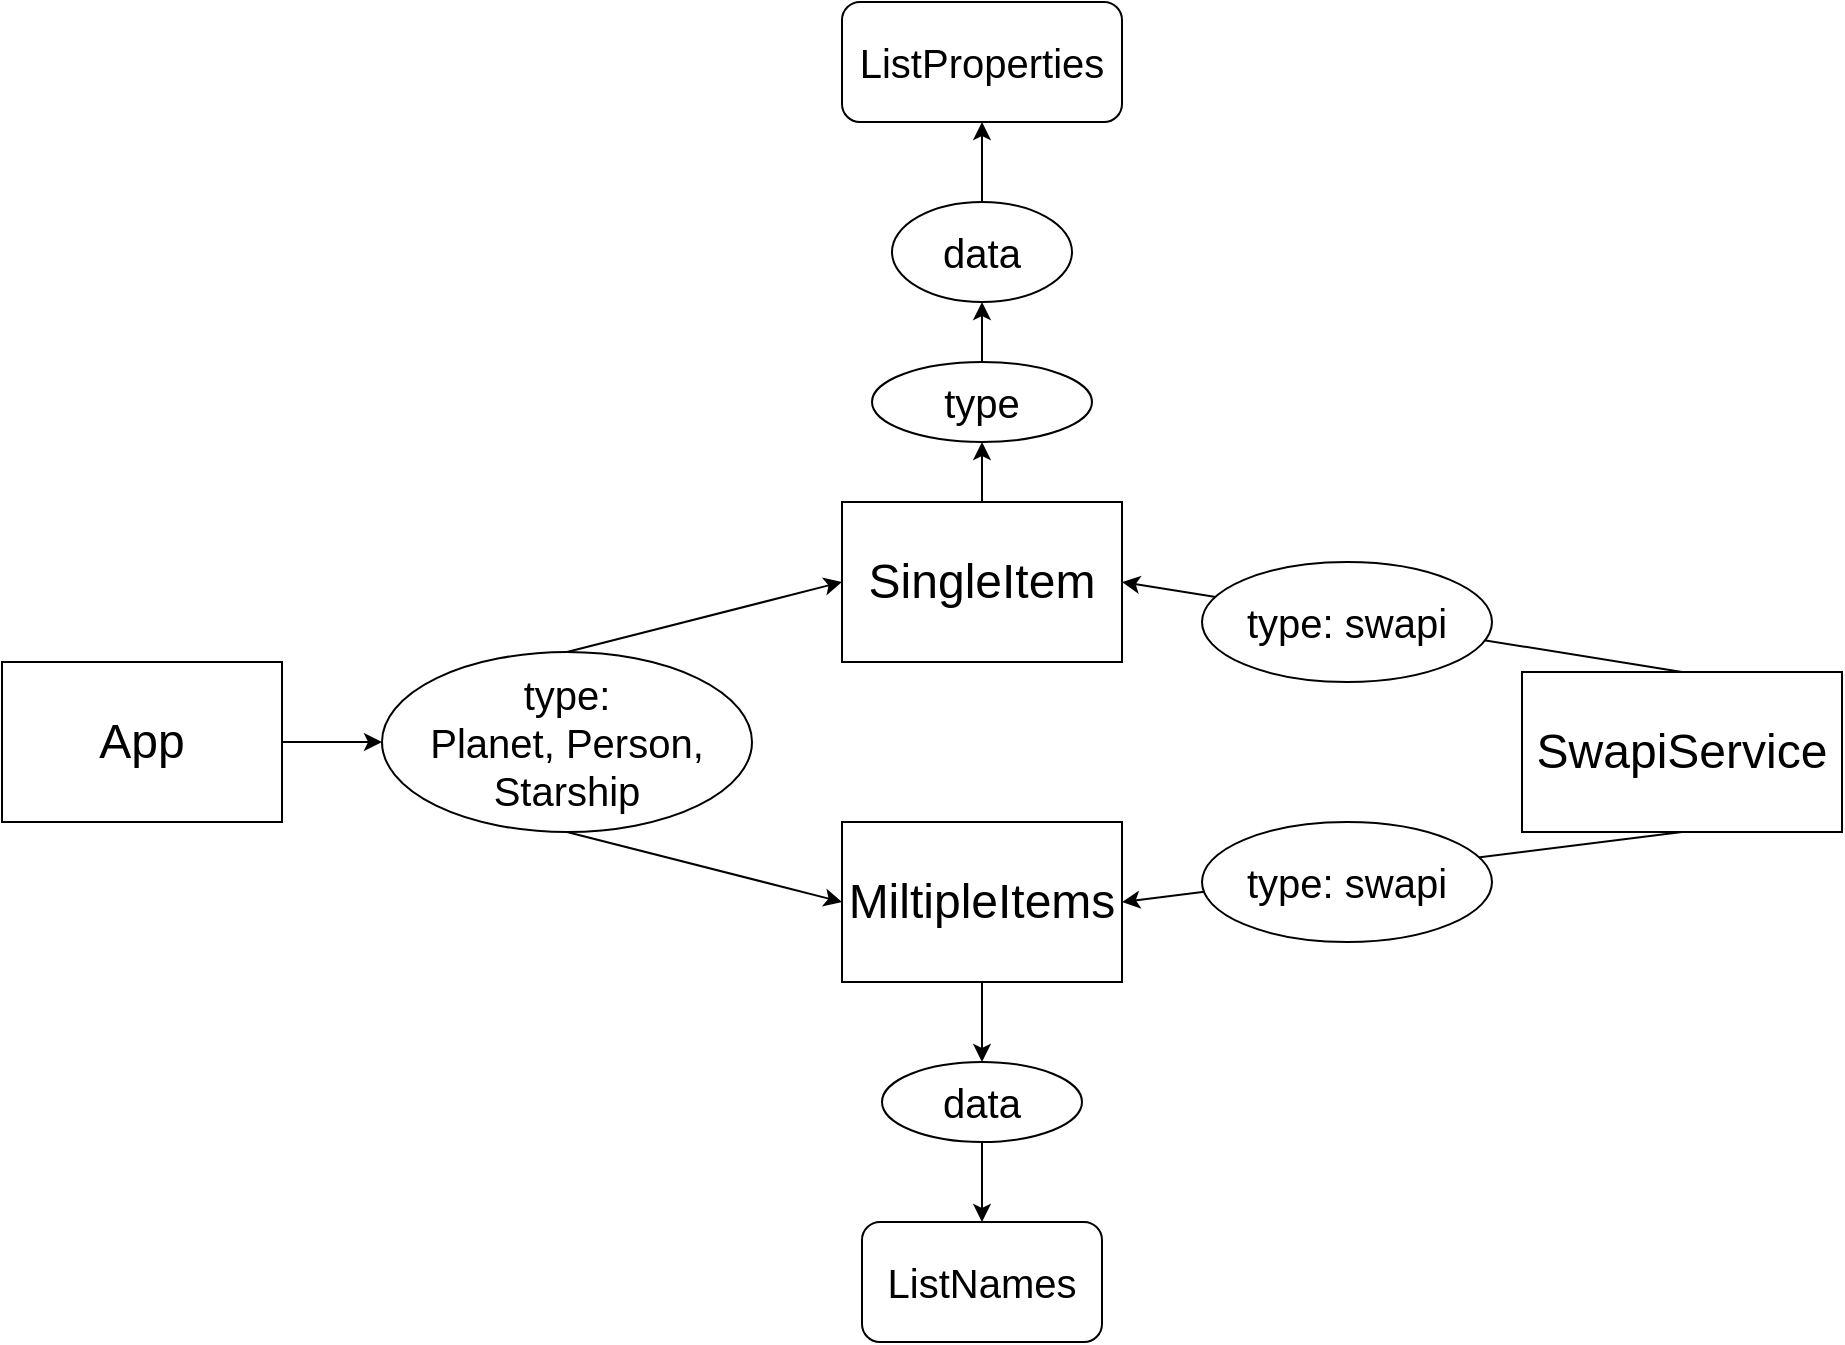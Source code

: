 <mxfile>
    <diagram id="l8S6nFllLH57_aDcEQIt" name="Страница 1">
        <mxGraphModel dx="1335" dy="2076" grid="1" gridSize="10" guides="1" tooltips="1" connect="1" arrows="1" fold="1" page="1" pageScale="1" pageWidth="850" pageHeight="1100" math="0" shadow="0">
            <root>
                <mxCell id="0"/>
                <mxCell id="1" parent="0"/>
                <mxCell id="15" style="edgeStyle=none;html=1;exitX=1;exitY=0.5;exitDx=0;exitDy=0;entryX=0;entryY=0.5;entryDx=0;entryDy=0;fontSize=20;" edge="1" parent="1" source="2">
                    <mxGeometry relative="1" as="geometry">
                        <mxPoint x="300.0" y="340" as="targetPoint"/>
                    </mxGeometry>
                </mxCell>
                <mxCell id="2" value="App" style="rounded=0;whiteSpace=wrap;html=1;fontSize=24;" vertex="1" parent="1">
                    <mxGeometry x="110" y="300" width="140" height="80" as="geometry"/>
                </mxCell>
                <mxCell id="36" style="edgeStyle=none;html=1;exitX=0.5;exitY=0;exitDx=0;exitDy=0;entryX=0.5;entryY=1;entryDx=0;entryDy=0;fontSize=20;" edge="1" parent="1" source="5" target="25">
                    <mxGeometry relative="1" as="geometry"/>
                </mxCell>
                <mxCell id="5" value="SingleItem" style="rounded=0;whiteSpace=wrap;html=1;fontSize=24;" vertex="1" parent="1">
                    <mxGeometry x="530" y="220" width="140" height="80" as="geometry"/>
                </mxCell>
                <mxCell id="29" style="edgeStyle=none;html=1;exitX=0.5;exitY=1;exitDx=0;exitDy=0;entryX=0.5;entryY=0;entryDx=0;entryDy=0;fontSize=20;startArrow=none;" edge="1" parent="1" source="30" target="21">
                    <mxGeometry relative="1" as="geometry"/>
                </mxCell>
                <mxCell id="41" style="edgeStyle=none;html=1;exitX=0.5;exitY=1;exitDx=0;exitDy=0;entryX=0.5;entryY=0;entryDx=0;entryDy=0;fontSize=20;" edge="1" parent="1" source="6" target="30">
                    <mxGeometry relative="1" as="geometry"/>
                </mxCell>
                <mxCell id="6" value="MiltipleItems" style="rounded=0;whiteSpace=wrap;html=1;fontSize=24;" vertex="1" parent="1">
                    <mxGeometry x="530" y="380" width="140" height="80" as="geometry"/>
                </mxCell>
                <mxCell id="13" style="edgeStyle=none;html=1;exitX=0.5;exitY=0;exitDx=0;exitDy=0;entryX=0;entryY=0.5;entryDx=0;entryDy=0;fontSize=20;" edge="1" parent="1" target="5">
                    <mxGeometry relative="1" as="geometry">
                        <mxPoint x="392.5" y="295" as="sourcePoint"/>
                    </mxGeometry>
                </mxCell>
                <mxCell id="14" style="edgeStyle=none;html=1;exitX=0.5;exitY=1;exitDx=0;exitDy=0;entryX=0;entryY=0.5;entryDx=0;entryDy=0;fontSize=20;" edge="1" parent="1" target="6">
                    <mxGeometry relative="1" as="geometry">
                        <mxPoint x="392.5" y="385" as="sourcePoint"/>
                    </mxGeometry>
                </mxCell>
                <mxCell id="39" style="edgeStyle=none;html=1;exitX=0.5;exitY=0;exitDx=0;exitDy=0;entryX=1;entryY=0.5;entryDx=0;entryDy=0;fontSize=20;" edge="1" parent="1" source="17" target="5">
                    <mxGeometry relative="1" as="geometry"/>
                </mxCell>
                <mxCell id="40" style="edgeStyle=none;html=1;exitX=0.5;exitY=1;exitDx=0;exitDy=0;entryX=1;entryY=0.5;entryDx=0;entryDy=0;fontSize=20;" edge="1" parent="1" source="17" target="6">
                    <mxGeometry relative="1" as="geometry"/>
                </mxCell>
                <mxCell id="17" value="SwapiService" style="rounded=0;whiteSpace=wrap;html=1;fontSize=24;" vertex="1" parent="1">
                    <mxGeometry x="870" y="305" width="160" height="80" as="geometry"/>
                </mxCell>
                <mxCell id="19" value="ListProperties" style="rounded=1;whiteSpace=wrap;html=1;fontSize=20;" vertex="1" parent="1">
                    <mxGeometry x="530" y="-30" width="140" height="60" as="geometry"/>
                </mxCell>
                <mxCell id="21" value="ListNames" style="rounded=1;whiteSpace=wrap;html=1;fontSize=20;" vertex="1" parent="1">
                    <mxGeometry x="540" y="580" width="120" height="60" as="geometry"/>
                </mxCell>
                <mxCell id="37" style="edgeStyle=none;html=1;exitX=0.5;exitY=0;exitDx=0;exitDy=0;entryX=0.5;entryY=1;entryDx=0;entryDy=0;fontSize=20;" edge="1" parent="1" source="25" target="33">
                    <mxGeometry relative="1" as="geometry"/>
                </mxCell>
                <mxCell id="25" value="type" style="ellipse;whiteSpace=wrap;html=1;fontSize=20;" vertex="1" parent="1">
                    <mxGeometry x="545" y="150" width="110" height="40" as="geometry"/>
                </mxCell>
                <mxCell id="26" value="type: swapi" style="ellipse;whiteSpace=wrap;html=1;fontSize=20;" vertex="1" parent="1">
                    <mxGeometry x="710" y="250" width="145" height="60" as="geometry"/>
                </mxCell>
                <mxCell id="27" value="type: swapi" style="ellipse;whiteSpace=wrap;html=1;fontSize=20;" vertex="1" parent="1">
                    <mxGeometry x="710" y="380" width="145" height="60" as="geometry"/>
                </mxCell>
                <mxCell id="31" value="type:&lt;br style=&quot;font-size: 20px&quot;&gt;Planet, Person, Starship" style="ellipse;whiteSpace=wrap;html=1;fontSize=20;" vertex="1" parent="1">
                    <mxGeometry x="300" y="295" width="185" height="90" as="geometry"/>
                </mxCell>
                <mxCell id="30" value="data" style="ellipse;whiteSpace=wrap;html=1;fontSize=20;" vertex="1" parent="1">
                    <mxGeometry x="550" y="500" width="100" height="40" as="geometry"/>
                </mxCell>
                <mxCell id="38" style="edgeStyle=none;html=1;exitX=0.5;exitY=0;exitDx=0;exitDy=0;entryX=0.5;entryY=1;entryDx=0;entryDy=0;fontSize=20;" edge="1" parent="1" source="33" target="19">
                    <mxGeometry relative="1" as="geometry"/>
                </mxCell>
                <mxCell id="33" value="data" style="ellipse;whiteSpace=wrap;html=1;fontSize=20;" vertex="1" parent="1">
                    <mxGeometry x="555" y="70" width="90" height="50" as="geometry"/>
                </mxCell>
            </root>
        </mxGraphModel>
    </diagram>
</mxfile>